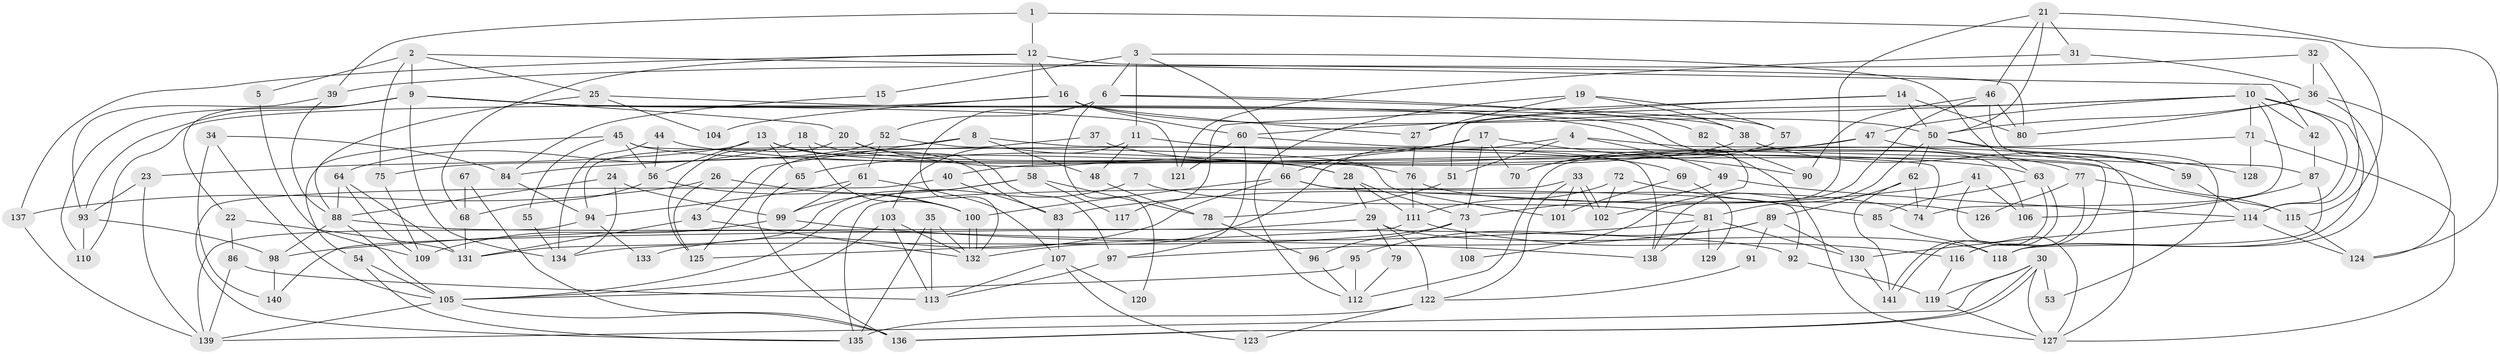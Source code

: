 // coarse degree distribution, {7: 0.12244897959183673, 5: 0.1836734693877551, 4: 0.21428571428571427, 6: 0.12244897959183673, 2: 0.08163265306122448, 9: 0.02040816326530612, 11: 0.01020408163265306, 8: 0.01020408163265306, 3: 0.21428571428571427, 12: 0.01020408163265306, 10: 0.01020408163265306}
// Generated by graph-tools (version 1.1) at 2025/24/03/03/25 07:24:00]
// undirected, 141 vertices, 282 edges
graph export_dot {
graph [start="1"]
  node [color=gray90,style=filled];
  1;
  2;
  3;
  4;
  5;
  6;
  7;
  8;
  9;
  10;
  11;
  12;
  13;
  14;
  15;
  16;
  17;
  18;
  19;
  20;
  21;
  22;
  23;
  24;
  25;
  26;
  27;
  28;
  29;
  30;
  31;
  32;
  33;
  34;
  35;
  36;
  37;
  38;
  39;
  40;
  41;
  42;
  43;
  44;
  45;
  46;
  47;
  48;
  49;
  50;
  51;
  52;
  53;
  54;
  55;
  56;
  57;
  58;
  59;
  60;
  61;
  62;
  63;
  64;
  65;
  66;
  67;
  68;
  69;
  70;
  71;
  72;
  73;
  74;
  75;
  76;
  77;
  78;
  79;
  80;
  81;
  82;
  83;
  84;
  85;
  86;
  87;
  88;
  89;
  90;
  91;
  92;
  93;
  94;
  95;
  96;
  97;
  98;
  99;
  100;
  101;
  102;
  103;
  104;
  105;
  106;
  107;
  108;
  109;
  110;
  111;
  112;
  113;
  114;
  115;
  116;
  117;
  118;
  119;
  120;
  121;
  122;
  123;
  124;
  125;
  126;
  127;
  128;
  129;
  130;
  131;
  132;
  133;
  134;
  135;
  136;
  137;
  138;
  139;
  140;
  141;
  1 -- 12;
  1 -- 39;
  1 -- 115;
  2 -- 25;
  2 -- 9;
  2 -- 5;
  2 -- 42;
  2 -- 75;
  3 -- 63;
  3 -- 66;
  3 -- 6;
  3 -- 11;
  3 -- 15;
  4 -- 132;
  4 -- 127;
  4 -- 49;
  4 -- 51;
  5 -- 109;
  6 -- 132;
  6 -- 52;
  6 -- 57;
  6 -- 82;
  6 -- 120;
  7 -- 105;
  7 -- 81;
  8 -- 43;
  8 -- 74;
  8 -- 48;
  8 -- 94;
  9 -- 127;
  9 -- 93;
  9 -- 20;
  9 -- 22;
  9 -- 102;
  9 -- 110;
  9 -- 121;
  9 -- 134;
  10 -- 114;
  10 -- 42;
  10 -- 47;
  10 -- 51;
  10 -- 60;
  10 -- 71;
  10 -- 74;
  10 -- 118;
  11 -- 103;
  11 -- 48;
  11 -- 69;
  12 -- 58;
  12 -- 80;
  12 -- 16;
  12 -- 68;
  12 -- 137;
  13 -- 23;
  13 -- 56;
  13 -- 65;
  13 -- 76;
  13 -- 83;
  14 -- 27;
  14 -- 50;
  14 -- 80;
  14 -- 117;
  15 -- 84;
  16 -- 60;
  16 -- 27;
  16 -- 50;
  16 -- 104;
  16 -- 110;
  17 -- 73;
  17 -- 70;
  17 -- 65;
  17 -- 66;
  17 -- 90;
  18 -- 28;
  18 -- 64;
  18 -- 100;
  19 -- 112;
  19 -- 38;
  19 -- 27;
  19 -- 57;
  20 -- 28;
  20 -- 97;
  20 -- 125;
  21 -- 46;
  21 -- 50;
  21 -- 31;
  21 -- 108;
  21 -- 124;
  22 -- 131;
  22 -- 86;
  23 -- 93;
  23 -- 139;
  24 -- 99;
  24 -- 88;
  24 -- 134;
  25 -- 38;
  25 -- 88;
  25 -- 104;
  26 -- 137;
  26 -- 100;
  26 -- 125;
  27 -- 76;
  28 -- 111;
  28 -- 29;
  28 -- 73;
  29 -- 118;
  29 -- 122;
  29 -- 79;
  29 -- 140;
  30 -- 136;
  30 -- 136;
  30 -- 119;
  30 -- 53;
  30 -- 127;
  30 -- 139;
  31 -- 121;
  31 -- 36;
  32 -- 36;
  32 -- 114;
  32 -- 39;
  33 -- 102;
  33 -- 102;
  33 -- 135;
  33 -- 101;
  33 -- 122;
  34 -- 105;
  34 -- 140;
  34 -- 84;
  35 -- 113;
  35 -- 132;
  35 -- 135;
  36 -- 50;
  36 -- 80;
  36 -- 118;
  36 -- 124;
  37 -- 125;
  37 -- 77;
  38 -- 59;
  38 -- 106;
  38 -- 40;
  39 -- 93;
  39 -- 88;
  40 -- 135;
  40 -- 83;
  41 -- 127;
  41 -- 83;
  41 -- 106;
  42 -- 87;
  43 -- 132;
  43 -- 131;
  44 -- 134;
  44 -- 63;
  44 -- 56;
  45 -- 56;
  45 -- 115;
  45 -- 54;
  45 -- 55;
  45 -- 138;
  46 -- 138;
  46 -- 80;
  46 -- 87;
  46 -- 90;
  47 -- 84;
  47 -- 70;
  47 -- 128;
  48 -- 78;
  49 -- 73;
  49 -- 114;
  50 -- 62;
  50 -- 53;
  50 -- 59;
  50 -- 81;
  51 -- 78;
  52 -- 61;
  52 -- 75;
  52 -- 101;
  54 -- 105;
  54 -- 135;
  55 -- 134;
  56 -- 100;
  56 -- 68;
  57 -- 70;
  58 -- 78;
  58 -- 131;
  58 -- 99;
  58 -- 117;
  59 -- 114;
  60 -- 97;
  60 -- 116;
  60 -- 121;
  61 -- 107;
  61 -- 99;
  61 -- 94;
  62 -- 74;
  62 -- 89;
  62 -- 141;
  63 -- 141;
  63 -- 141;
  63 -- 85;
  64 -- 109;
  64 -- 88;
  64 -- 131;
  65 -- 136;
  66 -- 100;
  66 -- 74;
  66 -- 92;
  66 -- 133;
  67 -- 136;
  67 -- 68;
  68 -- 131;
  69 -- 101;
  69 -- 129;
  71 -- 127;
  71 -- 112;
  71 -- 128;
  72 -- 102;
  72 -- 111;
  72 -- 85;
  73 -- 134;
  73 -- 96;
  73 -- 108;
  75 -- 109;
  76 -- 111;
  76 -- 126;
  77 -- 115;
  77 -- 116;
  77 -- 126;
  78 -- 96;
  79 -- 112;
  81 -- 130;
  81 -- 98;
  81 -- 129;
  81 -- 138;
  82 -- 90;
  83 -- 107;
  84 -- 94;
  85 -- 118;
  86 -- 139;
  86 -- 113;
  87 -- 118;
  87 -- 106;
  88 -- 105;
  88 -- 92;
  88 -- 98;
  89 -- 130;
  89 -- 95;
  89 -- 91;
  89 -- 97;
  91 -- 122;
  92 -- 119;
  93 -- 98;
  93 -- 110;
  94 -- 133;
  94 -- 139;
  95 -- 112;
  95 -- 105;
  96 -- 112;
  97 -- 113;
  98 -- 140;
  99 -- 138;
  99 -- 109;
  100 -- 132;
  100 -- 132;
  103 -- 105;
  103 -- 113;
  103 -- 132;
  105 -- 139;
  105 -- 136;
  107 -- 113;
  107 -- 120;
  107 -- 123;
  111 -- 125;
  111 -- 116;
  114 -- 124;
  114 -- 130;
  115 -- 124;
  116 -- 119;
  119 -- 127;
  122 -- 135;
  122 -- 123;
  130 -- 141;
  137 -- 139;
}
